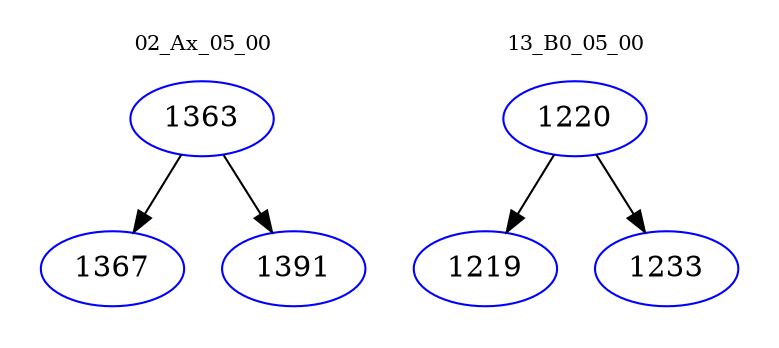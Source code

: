 digraph{
subgraph cluster_0 {
color = white
label = "02_Ax_05_00";
fontsize=10;
T0_1363 [label="1363", color="blue"]
T0_1363 -> T0_1367 [color="black"]
T0_1367 [label="1367", color="blue"]
T0_1363 -> T0_1391 [color="black"]
T0_1391 [label="1391", color="blue"]
}
subgraph cluster_1 {
color = white
label = "13_B0_05_00";
fontsize=10;
T1_1220 [label="1220", color="blue"]
T1_1220 -> T1_1219 [color="black"]
T1_1219 [label="1219", color="blue"]
T1_1220 -> T1_1233 [color="black"]
T1_1233 [label="1233", color="blue"]
}
}
